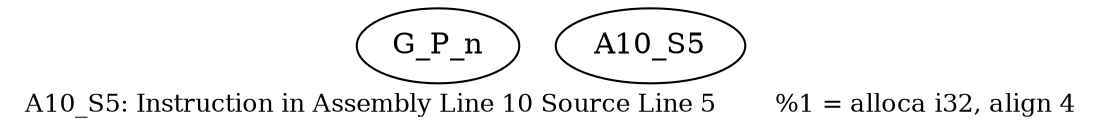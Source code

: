 digraph{
	node [ ]
	edge [ ]
	G_P_n [ ]
	A10_S5 [ ]
	label = "A10_S5: Instruction in Assembly Line 10 Source Line 5	%1 = alloca i32, align 4"	fontsize = "12"
}